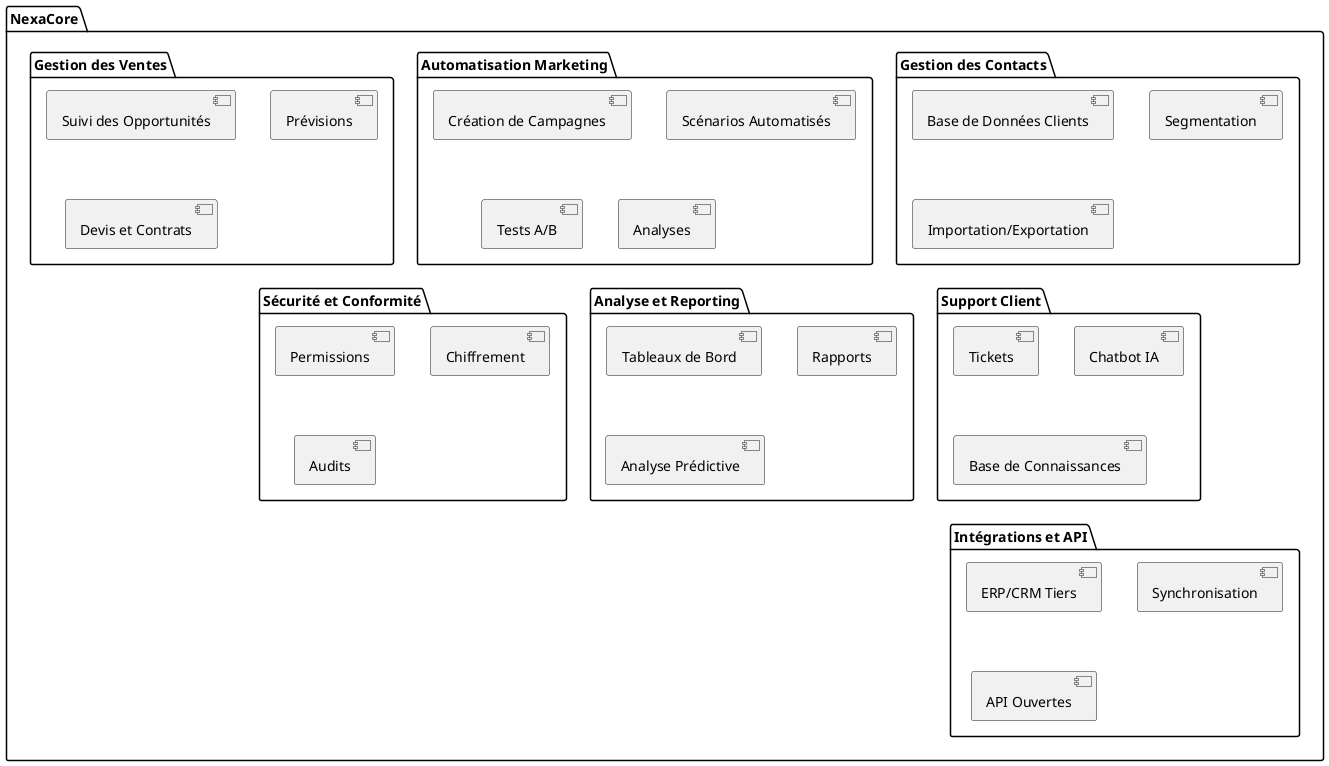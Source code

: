 @startuml

package "NexaCore" {
  package "Gestion des Contacts" {
    [Base de Données Clients]
    [Segmentation]
    [Importation/Exportation]
  }
  
  package "Automatisation Marketing" {
    [Création de Campagnes]
    [Scénarios Automatisés]
    [Tests A/B]
    [Analyses]
  }

  package "Gestion des Ventes" {
    [Suivi des Opportunités]
    [Prévisions]
    [Devis et Contrats]
  }

  package "Support Client" {
    [Tickets]
    [Chatbot IA]
    [Base de Connaissances]
  }

  package "Analyse et Reporting" {
    [Tableaux de Bord]
    [Rapports]
    [Analyse Prédictive]
  }

  package "Sécurité et Conformité" {
    [Permissions]
    [Chiffrement]
    [Audits]
  }

  package "Intégrations et API" {
    [ERP/CRM Tiers]
    [Synchronisation]
    [API Ouvertes]
  }
}
@enduml